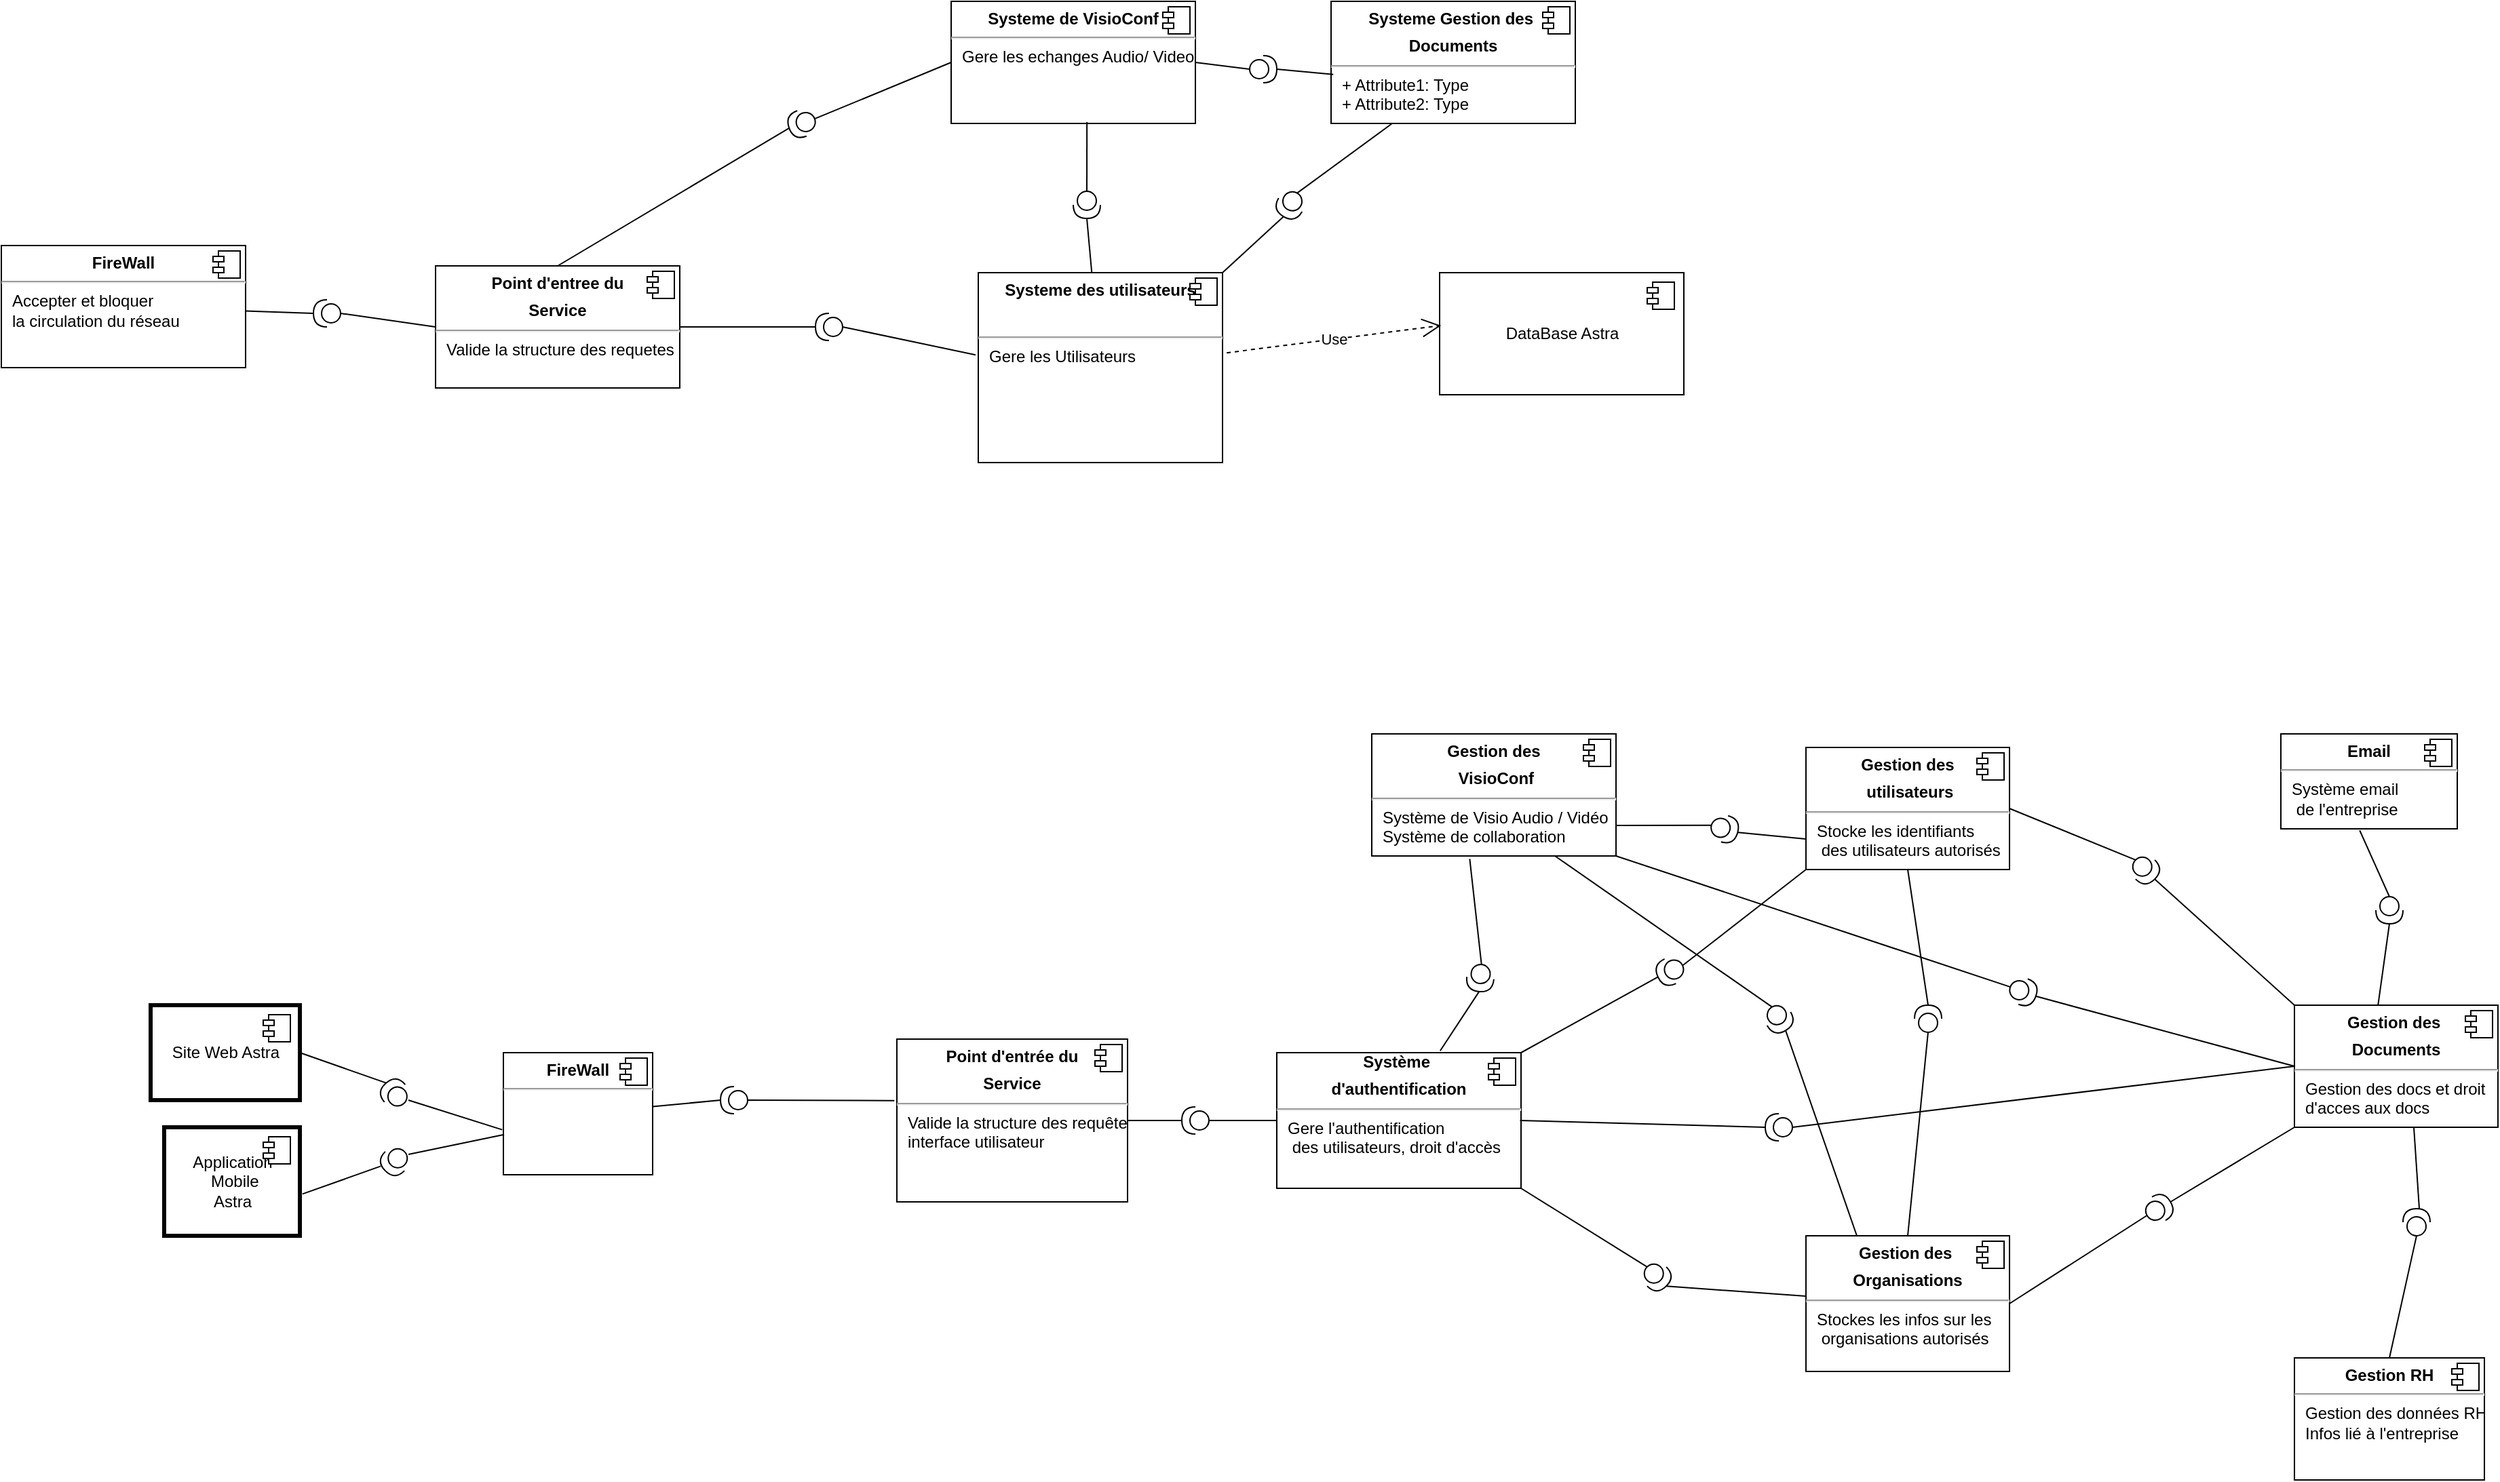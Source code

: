 <mxfile version="14.2.9" type="github" pages="3">
  <diagram id="t8K_BKBWhnZSyjOZ11cl" name="Archi_GlobalAstra">
    <mxGraphModel dx="3134" dy="2952" grid="1" gridSize="10" guides="1" tooltips="1" connect="1" arrows="1" fold="1" page="1" pageScale="1" pageWidth="1654" pageHeight="2336" math="0" shadow="0">
      <root>
        <mxCell id="0" />
        <mxCell id="1" parent="0" />
        <mxCell id="uNmWDIXOQhBQJinFRoVR-4" value="&lt;p style=&quot;margin: 0px ; margin-top: 6px ; text-align: center&quot;&gt;&lt;b&gt;Gestion des&lt;/b&gt;&lt;/p&gt;&lt;p style=&quot;margin: 0px ; margin-top: 6px ; text-align: center&quot;&gt;&lt;b&gt;&amp;nbsp;utilisateurs&lt;/b&gt;&lt;/p&gt;&lt;hr&gt;&lt;p style=&quot;margin: 0px ; margin-left: 8px&quot;&gt;Stocke les identifiants&lt;/p&gt;&lt;p style=&quot;margin: 0px ; margin-left: 8px&quot;&gt;&amp;nbsp;des utilisateurs autorisés&lt;br&gt;&lt;br&gt;&lt;/p&gt;" style="align=left;overflow=fill;html=1;dropTarget=0;" vertex="1" parent="1">
          <mxGeometry x="950" y="30" width="150" height="90" as="geometry" />
        </mxCell>
        <mxCell id="uNmWDIXOQhBQJinFRoVR-5" value="" style="shape=component;jettyWidth=8;jettyHeight=4;" vertex="1" parent="uNmWDIXOQhBQJinFRoVR-4">
          <mxGeometry x="1" width="20" height="20" relative="1" as="geometry">
            <mxPoint x="-24" y="4" as="offset" />
          </mxGeometry>
        </mxCell>
        <mxCell id="uNmWDIXOQhBQJinFRoVR-44" value="&lt;p style=&quot;margin: 0px ; margin-top: 6px ; text-align: center&quot;&gt;&lt;b&gt;Gestion des&lt;/b&gt;&lt;/p&gt;&lt;p style=&quot;margin: 0px ; margin-top: 6px ; text-align: center&quot;&gt;&lt;b&gt;&amp;nbsp;VisioConf&lt;/b&gt;&lt;/p&gt;&lt;hr&gt;&lt;p style=&quot;margin: 0px ; margin-left: 8px&quot;&gt;Système de Visio Audio / Vidéo&lt;/p&gt;&lt;p style=&quot;margin: 0px ; margin-left: 8px&quot;&gt;Système de collaboration&lt;/p&gt;&lt;p style=&quot;margin: 0px ; margin-left: 8px&quot;&gt;&lt;br&gt;&lt;/p&gt;" style="align=left;overflow=fill;html=1;dropTarget=0;" vertex="1" parent="1">
          <mxGeometry x="630" y="20" width="180" height="90" as="geometry" />
        </mxCell>
        <mxCell id="uNmWDIXOQhBQJinFRoVR-45" value="" style="shape=component;jettyWidth=8;jettyHeight=4;" vertex="1" parent="uNmWDIXOQhBQJinFRoVR-44">
          <mxGeometry x="1" width="20" height="20" relative="1" as="geometry">
            <mxPoint x="-24" y="4" as="offset" />
          </mxGeometry>
        </mxCell>
        <mxCell id="jVSZVKWOK95pv_yEcDNA-1" value="&lt;p style=&quot;margin: 0px ; margin-top: 6px ; text-align: center&quot;&gt;&lt;b&gt;FireWall&lt;/b&gt;&lt;/p&gt;&lt;hr&gt;&lt;p style=&quot;margin: 0px ; margin-left: 8px&quot;&gt;&lt;br&gt;&lt;br&gt;&lt;/p&gt;" style="align=left;overflow=fill;html=1;dropTarget=0;" vertex="1" parent="1">
          <mxGeometry x="-10" y="255" width="110" height="90" as="geometry" />
        </mxCell>
        <mxCell id="jVSZVKWOK95pv_yEcDNA-2" value="" style="shape=component;jettyWidth=8;jettyHeight=4;" vertex="1" parent="jVSZVKWOK95pv_yEcDNA-1">
          <mxGeometry x="1" width="20" height="20" relative="1" as="geometry">
            <mxPoint x="-24" y="4" as="offset" />
          </mxGeometry>
        </mxCell>
        <mxCell id="jVSZVKWOK95pv_yEcDNA-3" value="&lt;p style=&quot;margin: 0px ; margin-top: 6px ; text-align: center&quot;&gt;&lt;b&gt;Point d&#39;entrée&amp;nbsp;du&lt;/b&gt;&lt;/p&gt;&lt;p style=&quot;margin: 0px ; margin-top: 6px ; text-align: center&quot;&gt;&lt;b&gt;Service&lt;/b&gt;&lt;/p&gt;&lt;hr&gt;&lt;p style=&quot;margin: 0px ; margin-left: 8px&quot;&gt;Valide la structure des requêtes&lt;/p&gt;&lt;p style=&quot;margin: 0px ; margin-left: 8px&quot;&gt;interface utilisateur&lt;br&gt;&lt;br&gt;&lt;/p&gt;" style="align=left;overflow=fill;html=1;dropTarget=0;" vertex="1" parent="1">
          <mxGeometry x="280" y="245" width="170" height="120" as="geometry" />
        </mxCell>
        <mxCell id="jVSZVKWOK95pv_yEcDNA-4" value="" style="shape=component;jettyWidth=8;jettyHeight=4;" vertex="1" parent="jVSZVKWOK95pv_yEcDNA-3">
          <mxGeometry x="1" width="20" height="20" relative="1" as="geometry">
            <mxPoint x="-24" y="4" as="offset" />
          </mxGeometry>
        </mxCell>
        <mxCell id="jVSZVKWOK95pv_yEcDNA-5" value="" style="shape=providedRequiredInterface;html=1;verticalLabelPosition=bottom;rotation=-180;" vertex="1" parent="1">
          <mxGeometry x="150" y="280" width="20" height="20" as="geometry" />
        </mxCell>
        <mxCell id="jVSZVKWOK95pv_yEcDNA-6" value="" style="endArrow=none;html=1;entryX=1;entryY=0.5;entryDx=0;entryDy=0;entryPerimeter=0;" edge="1" parent="1" source="jVSZVKWOK95pv_yEcDNA-1" target="jVSZVKWOK95pv_yEcDNA-5">
          <mxGeometry width="50" height="50" relative="1" as="geometry">
            <mxPoint x="100" y="290" as="sourcePoint" />
            <mxPoint x="90" y="190" as="targetPoint" />
          </mxGeometry>
        </mxCell>
        <mxCell id="jVSZVKWOK95pv_yEcDNA-7" value="" style="endArrow=none;html=1;exitX=-0.011;exitY=0.378;exitDx=0;exitDy=0;exitPerimeter=0;entryX=0;entryY=0.5;entryDx=0;entryDy=0;entryPerimeter=0;" edge="1" parent="1" source="jVSZVKWOK95pv_yEcDNA-3" target="jVSZVKWOK95pv_yEcDNA-5">
          <mxGeometry width="50" height="50" relative="1" as="geometry">
            <mxPoint x="320" y="270" as="sourcePoint" />
            <mxPoint x="180" y="294" as="targetPoint" />
          </mxGeometry>
        </mxCell>
        <mxCell id="jVSZVKWOK95pv_yEcDNA-8" value="&lt;p style=&quot;margin: 0px ; margin-top: 6px ; text-align: center&quot;&gt;&lt;b&gt;Gestion des&amp;nbsp;&lt;/b&gt;&lt;/p&gt;&lt;p style=&quot;margin: 0px ; margin-top: 6px ; text-align: center&quot;&gt;&lt;b&gt;Organisations&lt;/b&gt;&lt;/p&gt;&lt;hr&gt;&lt;p style=&quot;margin: 0px ; margin-left: 8px&quot;&gt;Stockes les infos sur les&lt;/p&gt;&lt;p style=&quot;margin: 0px ; margin-left: 8px&quot;&gt;&amp;nbsp;organisations autorisés&lt;/p&gt;&lt;p style=&quot;margin: 0px ; margin-left: 8px&quot;&gt;&lt;br&gt;&lt;br&gt;&lt;/p&gt;" style="align=left;overflow=fill;html=1;dropTarget=0;" vertex="1" parent="1">
          <mxGeometry x="950" y="390" width="150" height="100" as="geometry" />
        </mxCell>
        <mxCell id="jVSZVKWOK95pv_yEcDNA-9" value="" style="shape=component;jettyWidth=8;jettyHeight=4;" vertex="1" parent="jVSZVKWOK95pv_yEcDNA-8">
          <mxGeometry x="1" width="20" height="20" relative="1" as="geometry">
            <mxPoint x="-24" y="4" as="offset" />
          </mxGeometry>
        </mxCell>
        <mxCell id="jVSZVKWOK95pv_yEcDNA-10" value="&lt;p style=&quot;margin: 0px ; margin-top: 6px ; text-align: center&quot;&gt;&lt;b&gt;Gestion des&amp;nbsp;&lt;/b&gt;&lt;/p&gt;&lt;p style=&quot;margin: 0px ; margin-top: 6px ; text-align: center&quot;&gt;&lt;b&gt;Documents&lt;/b&gt;&lt;/p&gt;&lt;hr&gt;&lt;p style=&quot;margin: 0px ; margin-left: 8px&quot;&gt;Gestion des docs et droit&amp;nbsp;&lt;/p&gt;&lt;p style=&quot;margin: 0px ; margin-left: 8px&quot;&gt;d&#39;acces aux docs&lt;br&gt;&lt;br&gt;&lt;/p&gt;" style="align=left;overflow=fill;html=1;dropTarget=0;" vertex="1" parent="1">
          <mxGeometry x="1310" y="220" width="150" height="90" as="geometry" />
        </mxCell>
        <mxCell id="jVSZVKWOK95pv_yEcDNA-11" value="" style="shape=component;jettyWidth=8;jettyHeight=4;" vertex="1" parent="jVSZVKWOK95pv_yEcDNA-10">
          <mxGeometry x="1" width="20" height="20" relative="1" as="geometry">
            <mxPoint x="-24" y="4" as="offset" />
          </mxGeometry>
        </mxCell>
        <mxCell id="jVSZVKWOK95pv_yEcDNA-12" value="&lt;p style=&quot;margin: 0px ; margin-top: 6px ; text-align: center&quot;&gt;&lt;b&gt;Point d&#39;entree du&lt;/b&gt;&lt;/p&gt;&lt;p style=&quot;margin: 0px ; margin-top: 6px ; text-align: center&quot;&gt;&lt;b&gt;Service&lt;/b&gt;&lt;/p&gt;&lt;hr&gt;&lt;p style=&quot;margin: 0px ; margin-left: 8px&quot;&gt;Valide la structure des requetes&lt;br&gt;&lt;br&gt;&lt;/p&gt;" style="align=left;overflow=fill;html=1;dropTarget=0;" vertex="1" parent="1">
          <mxGeometry x="-60" y="-325" width="180" height="90" as="geometry" />
        </mxCell>
        <mxCell id="jVSZVKWOK95pv_yEcDNA-13" value="" style="shape=component;jettyWidth=8;jettyHeight=4;" vertex="1" parent="jVSZVKWOK95pv_yEcDNA-12">
          <mxGeometry x="1" width="20" height="20" relative="1" as="geometry">
            <mxPoint x="-24" y="4" as="offset" />
          </mxGeometry>
        </mxCell>
        <mxCell id="jVSZVKWOK95pv_yEcDNA-14" value="&lt;p style=&quot;margin: 0px ; margin-top: 6px ; text-align: center&quot;&gt;&lt;b&gt;Systeme des utilisateurs&lt;/b&gt;&lt;/p&gt;&lt;p style=&quot;margin: 0px ; margin-top: 6px ; text-align: center&quot;&gt;&lt;br&gt;&lt;/p&gt;&lt;hr&gt;&lt;p style=&quot;margin: 0px ; margin-left: 8px&quot;&gt;Gere les Utilisateurs&amp;nbsp;&lt;br&gt;&lt;br&gt;&lt;/p&gt;" style="align=left;overflow=fill;html=1;dropTarget=0;" vertex="1" parent="1">
          <mxGeometry x="340" y="-320" width="180" height="140" as="geometry" />
        </mxCell>
        <mxCell id="jVSZVKWOK95pv_yEcDNA-15" value="" style="shape=component;jettyWidth=8;jettyHeight=4;" vertex="1" parent="jVSZVKWOK95pv_yEcDNA-14">
          <mxGeometry x="1" width="20" height="20" relative="1" as="geometry">
            <mxPoint x="-24" y="4" as="offset" />
          </mxGeometry>
        </mxCell>
        <mxCell id="jVSZVKWOK95pv_yEcDNA-16" value="DataBase Astra" style="html=1;dropTarget=0;" vertex="1" parent="1">
          <mxGeometry x="680" y="-320" width="180" height="90" as="geometry" />
        </mxCell>
        <mxCell id="jVSZVKWOK95pv_yEcDNA-17" value="" style="shape=module;jettyWidth=8;jettyHeight=4;" vertex="1" parent="jVSZVKWOK95pv_yEcDNA-16">
          <mxGeometry x="1" width="20" height="20" relative="1" as="geometry">
            <mxPoint x="-27" y="7" as="offset" />
          </mxGeometry>
        </mxCell>
        <mxCell id="jVSZVKWOK95pv_yEcDNA-18" value="Use" style="endArrow=open;endSize=12;dashed=1;html=1;entryX=0.006;entryY=0.433;entryDx=0;entryDy=0;entryPerimeter=0;exitX=1.017;exitY=0.422;exitDx=0;exitDy=0;exitPerimeter=0;" edge="1" parent="1" source="jVSZVKWOK95pv_yEcDNA-14" target="jVSZVKWOK95pv_yEcDNA-16">
          <mxGeometry width="160" relative="1" as="geometry">
            <mxPoint x="280" y="-340" as="sourcePoint" />
            <mxPoint x="440" y="-340" as="targetPoint" />
          </mxGeometry>
        </mxCell>
        <mxCell id="jVSZVKWOK95pv_yEcDNA-19" value="" style="shape=providedRequiredInterface;html=1;verticalLabelPosition=bottom;rotation=-180;" vertex="1" parent="1">
          <mxGeometry x="220" y="-290" width="20" height="20" as="geometry" />
        </mxCell>
        <mxCell id="jVSZVKWOK95pv_yEcDNA-20" value="" style="endArrow=none;html=1;entryX=1;entryY=0.5;entryDx=0;entryDy=0;entryPerimeter=0;" edge="1" parent="1" source="jVSZVKWOK95pv_yEcDNA-12" target="jVSZVKWOK95pv_yEcDNA-19">
          <mxGeometry width="50" height="50" relative="1" as="geometry">
            <mxPoint x="330" y="-260" as="sourcePoint" />
            <mxPoint x="380" y="-310" as="targetPoint" />
          </mxGeometry>
        </mxCell>
        <mxCell id="jVSZVKWOK95pv_yEcDNA-21" value="" style="endArrow=none;html=1;exitX=0;exitY=0.5;exitDx=0;exitDy=0;exitPerimeter=0;entryX=-0.011;entryY=0.433;entryDx=0;entryDy=0;entryPerimeter=0;" edge="1" parent="1" source="jVSZVKWOK95pv_yEcDNA-19" target="jVSZVKWOK95pv_yEcDNA-14">
          <mxGeometry width="50" height="50" relative="1" as="geometry">
            <mxPoint x="330" y="-260" as="sourcePoint" />
            <mxPoint x="380" y="-310" as="targetPoint" />
          </mxGeometry>
        </mxCell>
        <mxCell id="jVSZVKWOK95pv_yEcDNA-22" value="&lt;p style=&quot;margin: 0px ; margin-top: 6px ; text-align: center&quot;&gt;&lt;b&gt;Systeme de VisioConf&lt;/b&gt;&lt;/p&gt;&lt;hr&gt;&lt;p style=&quot;margin: 0px ; margin-left: 8px&quot;&gt;Gere les echanges Audio/ Video&lt;br&gt;&lt;br&gt;&lt;/p&gt;" style="align=left;overflow=fill;html=1;dropTarget=0;" vertex="1" parent="1">
          <mxGeometry x="320" y="-520" width="180" height="90" as="geometry" />
        </mxCell>
        <mxCell id="jVSZVKWOK95pv_yEcDNA-23" value="" style="shape=component;jettyWidth=8;jettyHeight=4;" vertex="1" parent="jVSZVKWOK95pv_yEcDNA-22">
          <mxGeometry x="1" width="20" height="20" relative="1" as="geometry">
            <mxPoint x="-24" y="4" as="offset" />
          </mxGeometry>
        </mxCell>
        <mxCell id="jVSZVKWOK95pv_yEcDNA-24" value="" style="shape=providedRequiredInterface;html=1;verticalLabelPosition=bottom;rotation=-200;" vertex="1" parent="1">
          <mxGeometry x="200" y="-440" width="20" height="20" as="geometry" />
        </mxCell>
        <mxCell id="jVSZVKWOK95pv_yEcDNA-25" value="" style="endArrow=none;html=1;entryX=1;entryY=0.5;entryDx=0;entryDy=0;entryPerimeter=0;exitX=0.5;exitY=0;exitDx=0;exitDy=0;" edge="1" parent="1" source="jVSZVKWOK95pv_yEcDNA-12" target="jVSZVKWOK95pv_yEcDNA-24">
          <mxGeometry width="50" height="50" relative="1" as="geometry">
            <mxPoint x="130" y="-370" as="sourcePoint" />
            <mxPoint x="180" y="-420" as="targetPoint" />
          </mxGeometry>
        </mxCell>
        <mxCell id="jVSZVKWOK95pv_yEcDNA-26" value="" style="endArrow=none;html=1;exitX=0;exitY=0.5;exitDx=0;exitDy=0;exitPerimeter=0;entryX=0;entryY=0.5;entryDx=0;entryDy=0;" edge="1" parent="1" source="jVSZVKWOK95pv_yEcDNA-24" target="jVSZVKWOK95pv_yEcDNA-22">
          <mxGeometry width="50" height="50" relative="1" as="geometry">
            <mxPoint x="270" y="-430" as="sourcePoint" />
            <mxPoint x="320" y="-480" as="targetPoint" />
          </mxGeometry>
        </mxCell>
        <mxCell id="jVSZVKWOK95pv_yEcDNA-27" value="" style="shape=providedRequiredInterface;html=1;verticalLabelPosition=bottom;rotation=90;" vertex="1" parent="1">
          <mxGeometry x="410" y="-380" width="20" height="20" as="geometry" />
        </mxCell>
        <mxCell id="jVSZVKWOK95pv_yEcDNA-28" value="" style="endArrow=none;html=1;entryX=0;entryY=0.5;entryDx=0;entryDy=0;entryPerimeter=0;exitX=0.556;exitY=0.989;exitDx=0;exitDy=0;exitPerimeter=0;" edge="1" parent="1" source="jVSZVKWOK95pv_yEcDNA-22" target="jVSZVKWOK95pv_yEcDNA-27">
          <mxGeometry width="50" height="50" relative="1" as="geometry">
            <mxPoint x="350" y="-350" as="sourcePoint" />
            <mxPoint x="400" y="-400" as="targetPoint" />
          </mxGeometry>
        </mxCell>
        <mxCell id="jVSZVKWOK95pv_yEcDNA-29" value="" style="endArrow=none;html=1;exitX=1;exitY=0.5;exitDx=0;exitDy=0;exitPerimeter=0;" edge="1" parent="1" source="jVSZVKWOK95pv_yEcDNA-27" target="jVSZVKWOK95pv_yEcDNA-14">
          <mxGeometry width="50" height="50" relative="1" as="geometry">
            <mxPoint x="430.08" y="-420.99" as="sourcePoint" />
            <mxPoint x="430" y="-370" as="targetPoint" />
          </mxGeometry>
        </mxCell>
        <mxCell id="jVSZVKWOK95pv_yEcDNA-30" value="&lt;p style=&quot;margin: 0px ; margin-top: 6px ; text-align: center&quot;&gt;&lt;b&gt;Systeme Gestion des&amp;nbsp;&lt;/b&gt;&lt;/p&gt;&lt;p style=&quot;margin: 0px ; margin-top: 6px ; text-align: center&quot;&gt;&lt;b&gt;Documents&lt;/b&gt;&lt;/p&gt;&lt;hr&gt;&lt;p style=&quot;margin: 0px ; margin-left: 8px&quot;&gt;+ Attribute1: Type&lt;br&gt;+ Attribute2: Type&lt;/p&gt;" style="align=left;overflow=fill;html=1;dropTarget=0;" vertex="1" parent="1">
          <mxGeometry x="600" y="-520" width="180" height="90" as="geometry" />
        </mxCell>
        <mxCell id="jVSZVKWOK95pv_yEcDNA-31" value="" style="shape=component;jettyWidth=8;jettyHeight=4;" vertex="1" parent="jVSZVKWOK95pv_yEcDNA-30">
          <mxGeometry x="1" width="20" height="20" relative="1" as="geometry">
            <mxPoint x="-24" y="4" as="offset" />
          </mxGeometry>
        </mxCell>
        <mxCell id="7bbr42gPfp5zcfNRt4k6-1" value="" style="shape=providedRequiredInterface;html=1;verticalLabelPosition=bottom;rotation=120;" vertex="1" parent="1">
          <mxGeometry x="560" y="-380" width="20" height="20" as="geometry" />
        </mxCell>
        <mxCell id="7bbr42gPfp5zcfNRt4k6-3" value="" style="endArrow=none;html=1;exitX=1;exitY=0;exitDx=0;exitDy=0;entryX=1;entryY=0.5;entryDx=0;entryDy=0;entryPerimeter=0;" edge="1" parent="1" source="jVSZVKWOK95pv_yEcDNA-14" target="7bbr42gPfp5zcfNRt4k6-1">
          <mxGeometry width="50" height="50" relative="1" as="geometry">
            <mxPoint x="520" y="-310" as="sourcePoint" />
            <mxPoint x="560" y="-360" as="targetPoint" />
          </mxGeometry>
        </mxCell>
        <mxCell id="7bbr42gPfp5zcfNRt4k6-4" value="" style="endArrow=none;html=1;exitX=0.25;exitY=1;exitDx=0;exitDy=0;entryX=0;entryY=0.5;entryDx=0;entryDy=0;entryPerimeter=0;" edge="1" parent="1" source="jVSZVKWOK95pv_yEcDNA-30" target="7bbr42gPfp5zcfNRt4k6-1">
          <mxGeometry width="50" height="50" relative="1" as="geometry">
            <mxPoint x="530" y="-310" as="sourcePoint" />
            <mxPoint x="575" y="-351.34" as="targetPoint" />
          </mxGeometry>
        </mxCell>
        <mxCell id="7bbr42gPfp5zcfNRt4k6-5" value="" style="shape=providedRequiredInterface;html=1;verticalLabelPosition=bottom;" vertex="1" parent="1">
          <mxGeometry x="540" y="-480" width="20" height="20" as="geometry" />
        </mxCell>
        <mxCell id="7bbr42gPfp5zcfNRt4k6-6" value="" style="endArrow=none;html=1;exitX=1;exitY=0.5;exitDx=0;exitDy=0;entryX=0;entryY=0.5;entryDx=0;entryDy=0;entryPerimeter=0;" edge="1" parent="1" source="jVSZVKWOK95pv_yEcDNA-22" target="7bbr42gPfp5zcfNRt4k6-5">
          <mxGeometry width="50" height="50" relative="1" as="geometry">
            <mxPoint x="480" y="-380" as="sourcePoint" />
            <mxPoint x="530" y="-430" as="targetPoint" />
          </mxGeometry>
        </mxCell>
        <mxCell id="7bbr42gPfp5zcfNRt4k6-7" value="" style="endArrow=none;html=1;exitX=1;exitY=0.5;exitDx=0;exitDy=0;entryX=0.009;entryY=0.599;entryDx=0;entryDy=0;entryPerimeter=0;exitPerimeter=0;" edge="1" parent="1" source="7bbr42gPfp5zcfNRt4k6-5" target="jVSZVKWOK95pv_yEcDNA-30">
          <mxGeometry width="50" height="50" relative="1" as="geometry">
            <mxPoint x="510" y="-465" as="sourcePoint" />
            <mxPoint x="550" y="-460" as="targetPoint" />
          </mxGeometry>
        </mxCell>
        <mxCell id="7bbr42gPfp5zcfNRt4k6-9" value="" style="shape=providedRequiredInterface;html=1;verticalLabelPosition=bottom;rotation=-180;" vertex="1" parent="1">
          <mxGeometry x="-150" y="-300" width="20" height="20" as="geometry" />
        </mxCell>
        <mxCell id="7bbr42gPfp5zcfNRt4k6-10" value="" style="endArrow=none;html=1;entryX=0;entryY=0.5;entryDx=0;entryDy=0;exitX=0;exitY=0.5;exitDx=0;exitDy=0;exitPerimeter=0;" edge="1" parent="1" source="7bbr42gPfp5zcfNRt4k6-9" target="jVSZVKWOK95pv_yEcDNA-12">
          <mxGeometry width="50" height="50" relative="1" as="geometry">
            <mxPoint x="-240" y="-320" as="sourcePoint" />
            <mxPoint x="-190" y="-370" as="targetPoint" />
          </mxGeometry>
        </mxCell>
        <mxCell id="7bbr42gPfp5zcfNRt4k6-11" value="" style="endArrow=none;html=1;exitX=1;exitY=0.5;exitDx=0;exitDy=0;exitPerimeter=0;" edge="1" parent="1" source="7bbr42gPfp5zcfNRt4k6-9" target="7bbr42gPfp5zcfNRt4k6-12">
          <mxGeometry width="50" height="50" relative="1" as="geometry">
            <mxPoint x="-120" y="-280" as="sourcePoint" />
            <mxPoint x="-200" y="-290" as="targetPoint" />
          </mxGeometry>
        </mxCell>
        <mxCell id="7bbr42gPfp5zcfNRt4k6-12" value="&lt;p style=&quot;margin: 0px ; margin-top: 6px ; text-align: center&quot;&gt;&lt;b&gt;FireWall&lt;/b&gt;&lt;/p&gt;&lt;hr&gt;&lt;p style=&quot;margin: 0px ; margin-left: 8px&quot;&gt;Accepter et bloquer&amp;nbsp;&lt;/p&gt;&lt;p style=&quot;margin: 0px ; margin-left: 8px&quot;&gt;la circulation du réseau&lt;br&gt;&lt;br&gt;&lt;/p&gt;" style="align=left;overflow=fill;html=1;dropTarget=0;" vertex="1" parent="1">
          <mxGeometry x="-380" y="-340" width="180" height="90" as="geometry" />
        </mxCell>
        <mxCell id="7bbr42gPfp5zcfNRt4k6-13" value="" style="shape=component;jettyWidth=8;jettyHeight=4;" vertex="1" parent="7bbr42gPfp5zcfNRt4k6-12">
          <mxGeometry x="1" width="20" height="20" relative="1" as="geometry">
            <mxPoint x="-24" y="4" as="offset" />
          </mxGeometry>
        </mxCell>
        <mxCell id="TABUdnuH4LM6GMjATklA-2" value="&lt;div style=&quot;text-align: center&quot;&gt;&lt;span&gt;&lt;b&gt;Système&lt;/b&gt;&lt;/span&gt;&lt;b&gt;&amp;nbsp;&lt;/b&gt;&lt;/div&gt;&lt;p style=&quot;margin: 0px ; margin-top: 6px ; text-align: center&quot;&gt;&lt;b&gt;d&#39;authentification&lt;/b&gt;&lt;/p&gt;&lt;hr&gt;&lt;p style=&quot;margin: 0px ; margin-left: 8px&quot;&gt;Gere l&#39;authentification&lt;/p&gt;&lt;p style=&quot;margin: 0px ; margin-left: 8px&quot;&gt;&amp;nbsp;des utilisateurs, droit d&#39;accès&lt;br&gt;&lt;br&gt;&lt;/p&gt;" style="align=left;overflow=fill;html=1;dropTarget=0;" vertex="1" parent="1">
          <mxGeometry x="560" y="255" width="180" height="100" as="geometry" />
        </mxCell>
        <mxCell id="TABUdnuH4LM6GMjATklA-3" value="" style="shape=component;jettyWidth=8;jettyHeight=4;" vertex="1" parent="TABUdnuH4LM6GMjATklA-2">
          <mxGeometry x="1" width="20" height="20" relative="1" as="geometry">
            <mxPoint x="-24" y="4" as="offset" />
          </mxGeometry>
        </mxCell>
        <mxCell id="TABUdnuH4LM6GMjATklA-5" value="&lt;p style=&quot;margin: 0px ; margin-top: 6px ; text-align: center&quot;&gt;&lt;b&gt;Gestion RH&lt;/b&gt;&lt;/p&gt;&lt;hr&gt;&lt;p style=&quot;margin: 0px ; margin-left: 8px&quot;&gt;Gestion des données RH Astra&lt;br&gt;Infos lié à l&#39;entreprise&lt;/p&gt;" style="align=left;overflow=fill;html=1;dropTarget=0;" vertex="1" parent="1">
          <mxGeometry x="1310" y="480" width="140" height="90" as="geometry" />
        </mxCell>
        <mxCell id="TABUdnuH4LM6GMjATklA-6" value="" style="shape=component;jettyWidth=8;jettyHeight=4;" vertex="1" parent="TABUdnuH4LM6GMjATklA-5">
          <mxGeometry x="1" width="20" height="20" relative="1" as="geometry">
            <mxPoint x="-24" y="4" as="offset" />
          </mxGeometry>
        </mxCell>
        <mxCell id="TABUdnuH4LM6GMjATklA-7" value="&lt;p style=&quot;margin: 0px ; margin-top: 6px ; text-align: center&quot;&gt;&lt;b&gt;Email&lt;/b&gt;&lt;/p&gt;&lt;hr&gt;&lt;p style=&quot;margin: 0px ; margin-left: 8px&quot;&gt;Système email&lt;/p&gt;&lt;p style=&quot;margin: 0px ; margin-left: 8px&quot;&gt;&amp;nbsp;de l&#39;entreprise&lt;br&gt;&lt;br&gt;&lt;/p&gt;" style="align=left;overflow=fill;html=1;dropTarget=0;" vertex="1" parent="1">
          <mxGeometry x="1300" y="20" width="130" height="70" as="geometry" />
        </mxCell>
        <mxCell id="TABUdnuH4LM6GMjATklA-8" value="" style="shape=component;jettyWidth=8;jettyHeight=4;" vertex="1" parent="TABUdnuH4LM6GMjATklA-7">
          <mxGeometry x="1" width="20" height="20" relative="1" as="geometry">
            <mxPoint x="-24" y="4" as="offset" />
          </mxGeometry>
        </mxCell>
        <mxCell id="TABUdnuH4LM6GMjATklA-9" value="" style="shape=providedRequiredInterface;html=1;verticalLabelPosition=bottom;rotation=-180;" vertex="1" parent="1">
          <mxGeometry x="490" y="295" width="20" height="20" as="geometry" />
        </mxCell>
        <mxCell id="TABUdnuH4LM6GMjATklA-10" value="" style="endArrow=none;html=1;exitX=1;exitY=0.5;exitDx=0;exitDy=0;entryX=1;entryY=0.5;entryDx=0;entryDy=0;entryPerimeter=0;" edge="1" parent="1" source="jVSZVKWOK95pv_yEcDNA-3" target="TABUdnuH4LM6GMjATklA-9">
          <mxGeometry width="50" height="50" relative="1" as="geometry">
            <mxPoint x="470" y="200" as="sourcePoint" />
            <mxPoint x="520" y="150" as="targetPoint" />
          </mxGeometry>
        </mxCell>
        <mxCell id="TABUdnuH4LM6GMjATklA-11" value="" style="endArrow=none;html=1;exitX=0;exitY=0.5;exitDx=0;exitDy=0;entryX=0;entryY=0.5;entryDx=0;entryDy=0;exitPerimeter=0;" edge="1" parent="1" source="TABUdnuH4LM6GMjATklA-9" target="TABUdnuH4LM6GMjATklA-2">
          <mxGeometry width="50" height="50" relative="1" as="geometry">
            <mxPoint x="420" y="315" as="sourcePoint" />
            <mxPoint x="500" y="315" as="targetPoint" />
          </mxGeometry>
        </mxCell>
        <mxCell id="TABUdnuH4LM6GMjATklA-13" value="" style="shape=providedRequiredInterface;html=1;verticalLabelPosition=bottom;rotation=-205;" vertex="1" parent="1">
          <mxGeometry x="840" y="185" width="20" height="20" as="geometry" />
        </mxCell>
        <mxCell id="TABUdnuH4LM6GMjATklA-14" value="" style="shape=providedRequiredInterface;html=1;verticalLabelPosition=bottom;rotation=-180;" vertex="1" parent="1">
          <mxGeometry x="920" y="300" width="20" height="20" as="geometry" />
        </mxCell>
        <mxCell id="TABUdnuH4LM6GMjATklA-15" value="" style="endArrow=none;html=1;exitX=1;exitY=0;exitDx=0;exitDy=0;entryX=1;entryY=0.5;entryDx=0;entryDy=0;entryPerimeter=0;" edge="1" parent="1" source="TABUdnuH4LM6GMjATklA-2" target="TABUdnuH4LM6GMjATklA-13">
          <mxGeometry width="50" height="50" relative="1" as="geometry">
            <mxPoint x="777" y="255" as="sourcePoint" />
            <mxPoint x="827" y="205" as="targetPoint" />
          </mxGeometry>
        </mxCell>
        <mxCell id="TABUdnuH4LM6GMjATklA-16" value="" style="endArrow=none;html=1;exitX=0;exitY=0.5;exitDx=0;exitDy=0;entryX=0;entryY=1;entryDx=0;entryDy=0;exitPerimeter=0;" edge="1" parent="1" source="TABUdnuH4LM6GMjATklA-13" target="uNmWDIXOQhBQJinFRoVR-4">
          <mxGeometry width="50" height="50" relative="1" as="geometry">
            <mxPoint x="860" y="185" as="sourcePoint" />
            <mxPoint x="940.937" y="124.226" as="targetPoint" />
          </mxGeometry>
        </mxCell>
        <mxCell id="TABUdnuH4LM6GMjATklA-17" value="" style="endArrow=none;html=1;exitX=0.996;exitY=0.5;exitDx=0;exitDy=0;exitPerimeter=0;entryX=1;entryY=0.5;entryDx=0;entryDy=0;entryPerimeter=0;" edge="1" parent="1" source="TABUdnuH4LM6GMjATklA-2" target="TABUdnuH4LM6GMjATklA-14">
          <mxGeometry width="50" height="50" relative="1" as="geometry">
            <mxPoint x="820" y="315" as="sourcePoint" />
            <mxPoint x="870" y="265" as="targetPoint" />
          </mxGeometry>
        </mxCell>
        <mxCell id="TABUdnuH4LM6GMjATklA-18" value="" style="endArrow=none;html=1;exitX=0;exitY=0.5;exitDx=0;exitDy=0;exitPerimeter=0;entryX=0;entryY=0.5;entryDx=0;entryDy=0;" edge="1" parent="1" source="TABUdnuH4LM6GMjATklA-14" target="jVSZVKWOK95pv_yEcDNA-10">
          <mxGeometry width="50" height="50" relative="1" as="geometry">
            <mxPoint x="950.0" y="230" as="sourcePoint" />
            <mxPoint x="1110.72" y="230" as="targetPoint" />
          </mxGeometry>
        </mxCell>
        <mxCell id="TABUdnuH4LM6GMjATklA-19" value="" style="shape=providedRequiredInterface;html=1;verticalLabelPosition=bottom;rotation=-90;" vertex="1" parent="1">
          <mxGeometry x="1030" y="220" width="20" height="20" as="geometry" />
        </mxCell>
        <mxCell id="TABUdnuH4LM6GMjATklA-20" value="" style="endArrow=none;html=1;exitX=1;exitY=0.5;exitDx=0;exitDy=0;exitPerimeter=0;entryX=0.5;entryY=1;entryDx=0;entryDy=0;" edge="1" parent="1" source="TABUdnuH4LM6GMjATklA-19" target="uNmWDIXOQhBQJinFRoVR-4">
          <mxGeometry width="50" height="50" relative="1" as="geometry">
            <mxPoint x="1070" y="210" as="sourcePoint" />
            <mxPoint x="1120" y="160" as="targetPoint" />
          </mxGeometry>
        </mxCell>
        <mxCell id="TABUdnuH4LM6GMjATklA-21" value="" style="endArrow=none;html=1;entryX=0;entryY=0.5;entryDx=0;entryDy=0;entryPerimeter=0;exitX=0.5;exitY=0;exitDx=0;exitDy=0;" edge="1" parent="1" source="jVSZVKWOK95pv_yEcDNA-8" target="TABUdnuH4LM6GMjATklA-19">
          <mxGeometry width="50" height="50" relative="1" as="geometry">
            <mxPoint x="1010" y="360" as="sourcePoint" />
            <mxPoint x="1060" y="310" as="targetPoint" />
          </mxGeometry>
        </mxCell>
        <mxCell id="TABUdnuH4LM6GMjATklA-22" value="" style="shape=providedRequiredInterface;html=1;verticalLabelPosition=bottom;rotation=45;" vertex="1" parent="1">
          <mxGeometry x="1190" y="110" width="20" height="20" as="geometry" />
        </mxCell>
        <mxCell id="TABUdnuH4LM6GMjATklA-23" value="" style="shape=providedRequiredInterface;html=1;verticalLabelPosition=bottom;rotation=-30;" vertex="1" parent="1">
          <mxGeometry x="1200" y="360" width="20" height="20" as="geometry" />
        </mxCell>
        <mxCell id="TABUdnuH4LM6GMjATklA-24" value="" style="endArrow=none;html=1;entryX=0;entryY=1;entryDx=0;entryDy=0;exitX=1;exitY=0.5;exitDx=0;exitDy=0;exitPerimeter=0;" edge="1" parent="1" source="TABUdnuH4LM6GMjATklA-23" target="jVSZVKWOK95pv_yEcDNA-10">
          <mxGeometry width="50" height="50" relative="1" as="geometry">
            <mxPoint x="1250" y="300" as="sourcePoint" />
            <mxPoint x="1300" y="250" as="targetPoint" />
          </mxGeometry>
        </mxCell>
        <mxCell id="TABUdnuH4LM6GMjATklA-25" value="" style="endArrow=none;html=1;entryX=0;entryY=0.5;entryDx=0;entryDy=0;entryPerimeter=0;exitX=1;exitY=0.5;exitDx=0;exitDy=0;" edge="1" parent="1" source="jVSZVKWOK95pv_yEcDNA-8" target="TABUdnuH4LM6GMjATklA-23">
          <mxGeometry width="50" height="50" relative="1" as="geometry">
            <mxPoint x="1120" y="345" as="sourcePoint" />
            <mxPoint x="1170" y="295" as="targetPoint" />
          </mxGeometry>
        </mxCell>
        <mxCell id="TABUdnuH4LM6GMjATklA-26" value="" style="endArrow=none;html=1;entryX=0;entryY=0;entryDx=0;entryDy=0;exitX=1;exitY=0.5;exitDx=0;exitDy=0;exitPerimeter=0;" edge="1" parent="1" source="TABUdnuH4LM6GMjATklA-22" target="jVSZVKWOK95pv_yEcDNA-10">
          <mxGeometry width="50" height="50" relative="1" as="geometry">
            <mxPoint x="1010" y="360" as="sourcePoint" />
            <mxPoint x="1060" y="310" as="targetPoint" />
          </mxGeometry>
        </mxCell>
        <mxCell id="TABUdnuH4LM6GMjATklA-27" value="" style="endArrow=none;html=1;entryX=0;entryY=0.5;entryDx=0;entryDy=0;entryPerimeter=0;exitX=1;exitY=0.5;exitDx=0;exitDy=0;" edge="1" parent="1" source="uNmWDIXOQhBQJinFRoVR-4" target="TABUdnuH4LM6GMjATklA-22">
          <mxGeometry width="50" height="50" relative="1" as="geometry">
            <mxPoint x="1010" y="360" as="sourcePoint" />
            <mxPoint x="1060" y="310" as="targetPoint" />
          </mxGeometry>
        </mxCell>
        <mxCell id="TABUdnuH4LM6GMjATklA-28" value="" style="shape=providedRequiredInterface;html=1;verticalLabelPosition=bottom;rotation=90;" vertex="1" parent="1">
          <mxGeometry x="1370" y="140" width="20" height="20" as="geometry" />
        </mxCell>
        <mxCell id="TABUdnuH4LM6GMjATklA-29" value="" style="shape=providedRequiredInterface;html=1;verticalLabelPosition=bottom;rotation=-90;" vertex="1" parent="1">
          <mxGeometry x="1390" y="370" width="20" height="20" as="geometry" />
        </mxCell>
        <mxCell id="TABUdnuH4LM6GMjATklA-30" value="" style="endArrow=none;html=1;entryX=1;entryY=0.5;entryDx=0;entryDy=0;entryPerimeter=0;exitX=0.411;exitY=-0.003;exitDx=0;exitDy=0;exitPerimeter=0;" edge="1" parent="1" source="jVSZVKWOK95pv_yEcDNA-10" target="TABUdnuH4LM6GMjATklA-28">
          <mxGeometry width="50" height="50" relative="1" as="geometry">
            <mxPoint x="1460" y="185" as="sourcePoint" />
            <mxPoint x="1510" y="135" as="targetPoint" />
          </mxGeometry>
        </mxCell>
        <mxCell id="TABUdnuH4LM6GMjATklA-31" value="" style="endArrow=none;html=1;entryX=0.447;entryY=1.016;entryDx=0;entryDy=0;entryPerimeter=0;exitX=0;exitY=0.5;exitDx=0;exitDy=0;exitPerimeter=0;" edge="1" parent="1" source="TABUdnuH4LM6GMjATklA-28" target="TABUdnuH4LM6GMjATklA-7">
          <mxGeometry width="50" height="50" relative="1" as="geometry">
            <mxPoint x="1433.98" y="169.73" as="sourcePoint" />
            <mxPoint x="1430" y="110" as="targetPoint" />
          </mxGeometry>
        </mxCell>
        <mxCell id="TABUdnuH4LM6GMjATklA-32" value="" style="endArrow=none;html=1;entryX=0;entryY=0.5;entryDx=0;entryDy=0;entryPerimeter=0;exitX=0.5;exitY=0;exitDx=0;exitDy=0;" edge="1" parent="1" source="TABUdnuH4LM6GMjATklA-5" target="TABUdnuH4LM6GMjATklA-29">
          <mxGeometry width="50" height="50" relative="1" as="geometry">
            <mxPoint x="1401.99" y="469.86" as="sourcePoint" />
            <mxPoint x="1398.01" y="410.13" as="targetPoint" />
          </mxGeometry>
        </mxCell>
        <mxCell id="TABUdnuH4LM6GMjATklA-33" value="" style="endArrow=none;html=1;exitX=0.411;exitY=-0.003;exitDx=0;exitDy=0;exitPerimeter=0;" edge="1" parent="1">
          <mxGeometry width="50" height="50" relative="1" as="geometry">
            <mxPoint x="1401.99" y="369.73" as="sourcePoint" />
            <mxPoint x="1398" y="310" as="targetPoint" />
          </mxGeometry>
        </mxCell>
        <mxCell id="TABUdnuH4LM6GMjATklA-34" value="" style="shape=providedRequiredInterface;html=1;verticalLabelPosition=bottom;rotation=60;" vertex="1" parent="1">
          <mxGeometry x="920" y="220" width="20" height="20" as="geometry" />
        </mxCell>
        <mxCell id="fGQl1npdr08P0E_O5h-U-1" value="" style="shape=providedRequiredInterface;html=1;verticalLabelPosition=bottom;rotation=95;" vertex="1" parent="1">
          <mxGeometry x="700" y="190" width="20" height="20" as="geometry" />
        </mxCell>
        <mxCell id="fGQl1npdr08P0E_O5h-U-2" value="" style="endArrow=none;html=1;entryX=0.401;entryY=1.024;entryDx=0;entryDy=0;entryPerimeter=0;exitX=0;exitY=0.5;exitDx=0;exitDy=0;exitPerimeter=0;" edge="1" parent="1" source="fGQl1npdr08P0E_O5h-U-1" target="uNmWDIXOQhBQJinFRoVR-44">
          <mxGeometry width="50" height="50" relative="1" as="geometry">
            <mxPoint x="597" y="200" as="sourcePoint" />
            <mxPoint x="647" y="150" as="targetPoint" />
          </mxGeometry>
        </mxCell>
        <mxCell id="fGQl1npdr08P0E_O5h-U-3" value="" style="endArrow=none;html=1;entryX=1;entryY=0.5;entryDx=0;entryDy=0;entryPerimeter=0;exitX=0.669;exitY=-0.014;exitDx=0;exitDy=0;exitPerimeter=0;" edge="1" parent="1" source="TABUdnuH4LM6GMjATklA-2" target="fGQl1npdr08P0E_O5h-U-1">
          <mxGeometry width="50" height="50" relative="1" as="geometry">
            <mxPoint x="720.872" y="200.038" as="sourcePoint" />
            <mxPoint x="729.18" y="132.16" as="targetPoint" />
          </mxGeometry>
        </mxCell>
        <mxCell id="fGQl1npdr08P0E_O5h-U-5" value="" style="shape=providedRequiredInterface;html=1;verticalLabelPosition=bottom;rotation=15;" vertex="1" parent="1">
          <mxGeometry x="880" y="80" width="20" height="20" as="geometry" />
        </mxCell>
        <mxCell id="fGQl1npdr08P0E_O5h-U-6" value="" style="endArrow=none;html=1;entryX=0.75;entryY=1;entryDx=0;entryDy=0;exitX=0;exitY=0.5;exitDx=0;exitDy=0;exitPerimeter=0;" edge="1" parent="1" source="TABUdnuH4LM6GMjATklA-34" target="uNmWDIXOQhBQJinFRoVR-44">
          <mxGeometry width="50" height="50" relative="1" as="geometry">
            <mxPoint x="920" y="220" as="sourcePoint" />
            <mxPoint x="1040" y="270" as="targetPoint" />
          </mxGeometry>
        </mxCell>
        <mxCell id="fGQl1npdr08P0E_O5h-U-7" value="" style="endArrow=none;html=1;entryX=1;entryY=0.5;entryDx=0;entryDy=0;entryPerimeter=0;exitX=0.25;exitY=0;exitDx=0;exitDy=0;" edge="1" parent="1" source="jVSZVKWOK95pv_yEcDNA-8" target="TABUdnuH4LM6GMjATklA-34">
          <mxGeometry width="50" height="50" relative="1" as="geometry">
            <mxPoint x="990" y="380" as="sourcePoint" />
            <mxPoint x="830" y="370" as="targetPoint" />
          </mxGeometry>
        </mxCell>
        <mxCell id="fGQl1npdr08P0E_O5h-U-8" value="" style="endArrow=none;html=1;entryX=1;entryY=0.75;entryDx=0;entryDy=0;exitX=0;exitY=0.5;exitDx=0;exitDy=0;exitPerimeter=0;" edge="1" parent="1" source="fGQl1npdr08P0E_O5h-U-5" target="uNmWDIXOQhBQJinFRoVR-44">
          <mxGeometry width="50" height="50" relative="1" as="geometry">
            <mxPoint x="945" y="241.34" as="sourcePoint" />
            <mxPoint x="785" y="130" as="targetPoint" />
          </mxGeometry>
        </mxCell>
        <mxCell id="fGQl1npdr08P0E_O5h-U-9" value="" style="endArrow=none;html=1;entryX=1;entryY=0.5;entryDx=0;entryDy=0;exitX=0;exitY=0.75;exitDx=0;exitDy=0;entryPerimeter=0;" edge="1" parent="1" source="uNmWDIXOQhBQJinFRoVR-4" target="fGQl1npdr08P0E_O5h-U-5">
          <mxGeometry width="50" height="50" relative="1" as="geometry">
            <mxPoint x="890.341" y="97.412" as="sourcePoint" />
            <mxPoint x="820" y="97.5" as="targetPoint" />
          </mxGeometry>
        </mxCell>
        <mxCell id="fGQl1npdr08P0E_O5h-U-10" value="" style="shape=providedRequiredInterface;html=1;verticalLabelPosition=bottom;rotation=20;" vertex="1" parent="1">
          <mxGeometry x="1100" y="200" width="20" height="20" as="geometry" />
        </mxCell>
        <mxCell id="fGQl1npdr08P0E_O5h-U-11" value="" style="endArrow=none;html=1;entryX=1;entryY=1;entryDx=0;entryDy=0;exitX=0;exitY=0.5;exitDx=0;exitDy=0;exitPerimeter=0;" edge="1" parent="1" source="fGQl1npdr08P0E_O5h-U-10" target="uNmWDIXOQhBQJinFRoVR-44">
          <mxGeometry width="50" height="50" relative="1" as="geometry">
            <mxPoint x="900.341" y="107.412" as="sourcePoint" />
            <mxPoint x="830" y="107.5" as="targetPoint" />
          </mxGeometry>
        </mxCell>
        <mxCell id="fGQl1npdr08P0E_O5h-U-12" value="" style="endArrow=none;html=1;entryX=1;entryY=0.5;entryDx=0;entryDy=0;exitX=0;exitY=0.5;exitDx=0;exitDy=0;entryPerimeter=0;" edge="1" parent="1" source="jVSZVKWOK95pv_yEcDNA-10" target="fGQl1npdr08P0E_O5h-U-10">
          <mxGeometry width="50" height="50" relative="1" as="geometry">
            <mxPoint x="1230.341" y="229.412" as="sourcePoint" />
            <mxPoint x="1160" y="229.5" as="targetPoint" />
          </mxGeometry>
        </mxCell>
        <mxCell id="fGQl1npdr08P0E_O5h-U-13" value="" style="shape=providedRequiredInterface;html=1;verticalLabelPosition=bottom;rotation=45;" vertex="1" parent="1">
          <mxGeometry x="830" y="410" width="20" height="20" as="geometry" />
        </mxCell>
        <mxCell id="fGQl1npdr08P0E_O5h-U-14" value="" style="endArrow=none;html=1;exitX=1;exitY=0.5;exitDx=0;exitDy=0;exitPerimeter=0;" edge="1" parent="1" source="fGQl1npdr08P0E_O5h-U-13" target="jVSZVKWOK95pv_yEcDNA-8">
          <mxGeometry width="50" height="50" relative="1" as="geometry">
            <mxPoint x="777" y="510" as="sourcePoint" />
            <mxPoint x="827" y="460" as="targetPoint" />
          </mxGeometry>
        </mxCell>
        <mxCell id="fGQl1npdr08P0E_O5h-U-15" value="" style="endArrow=none;html=1;exitX=1;exitY=1;exitDx=0;exitDy=0;entryX=0;entryY=0.5;entryDx=0;entryDy=0;entryPerimeter=0;" edge="1" parent="1" source="TABUdnuH4LM6GMjATklA-2" target="fGQl1npdr08P0E_O5h-U-13">
          <mxGeometry width="50" height="50" relative="1" as="geometry">
            <mxPoint x="700.001" y="416.551" as="sourcePoint" />
            <mxPoint x="802.93" y="423.449" as="targetPoint" />
          </mxGeometry>
        </mxCell>
        <mxCell id="KWHbkK6jLSBNtGeyYjSA-3" value="Application&lt;br&gt;&amp;nbsp;Mobile&lt;br&gt;Astra" style="html=1;dropTarget=0;strokeWidth=3;" vertex="1" parent="1">
          <mxGeometry x="-260" y="310" width="100" height="80" as="geometry" />
        </mxCell>
        <mxCell id="KWHbkK6jLSBNtGeyYjSA-4" value="" style="shape=module;jettyWidth=8;jettyHeight=4;" vertex="1" parent="KWHbkK6jLSBNtGeyYjSA-3">
          <mxGeometry x="1" width="20" height="20" relative="1" as="geometry">
            <mxPoint x="-27" y="7" as="offset" />
          </mxGeometry>
        </mxCell>
        <mxCell id="KWHbkK6jLSBNtGeyYjSA-5" value="Site Web Astra" style="html=1;dropTarget=0;strokeWidth=3;" vertex="1" parent="1">
          <mxGeometry x="-270" y="220" width="110" height="70" as="geometry" />
        </mxCell>
        <mxCell id="KWHbkK6jLSBNtGeyYjSA-6" value="" style="shape=module;jettyWidth=8;jettyHeight=4;" vertex="1" parent="KWHbkK6jLSBNtGeyYjSA-5">
          <mxGeometry x="1" width="20" height="20" relative="1" as="geometry">
            <mxPoint x="-27" y="7" as="offset" />
          </mxGeometry>
        </mxCell>
        <mxCell id="KWHbkK6jLSBNtGeyYjSA-9" value="" style="shape=providedRequiredInterface;html=1;verticalLabelPosition=bottom;strokeWidth=1;rotation=-130;" vertex="1" parent="1">
          <mxGeometry x="-100" y="275" width="20" height="20" as="geometry" />
        </mxCell>
        <mxCell id="KWHbkK6jLSBNtGeyYjSA-10" value="" style="endArrow=none;html=1;exitX=1;exitY=0.5;exitDx=0;exitDy=0;entryX=1;entryY=0.5;entryDx=0;entryDy=0;entryPerimeter=0;" edge="1" parent="1" source="KWHbkK6jLSBNtGeyYjSA-5" target="KWHbkK6jLSBNtGeyYjSA-9">
          <mxGeometry width="50" height="50" relative="1" as="geometry">
            <mxPoint x="-280" y="300" as="sourcePoint" />
            <mxPoint x="-230" y="250" as="targetPoint" />
          </mxGeometry>
        </mxCell>
        <mxCell id="KWHbkK6jLSBNtGeyYjSA-11" value="" style="endArrow=none;html=1;exitX=1.019;exitY=0.615;exitDx=0;exitDy=0;exitPerimeter=0;" edge="1" parent="1" source="KWHbkK6jLSBNtGeyYjSA-3" target="KWHbkK6jLSBNtGeyYjSA-13">
          <mxGeometry width="50" height="50" relative="1" as="geometry">
            <mxPoint x="-260" y="410" as="sourcePoint" />
            <mxPoint x="-240" y="380" as="targetPoint" />
          </mxGeometry>
        </mxCell>
        <mxCell id="KWHbkK6jLSBNtGeyYjSA-12" value="" style="endArrow=none;html=1;entryX=-0.008;entryY=0.631;entryDx=0;entryDy=0;entryPerimeter=0;" edge="1" parent="1" target="jVSZVKWOK95pv_yEcDNA-1">
          <mxGeometry width="50" height="50" relative="1" as="geometry">
            <mxPoint x="-80" y="290" as="sourcePoint" />
            <mxPoint x="-210" y="285" as="targetPoint" />
          </mxGeometry>
        </mxCell>
        <mxCell id="KWHbkK6jLSBNtGeyYjSA-13" value="" style="shape=providedRequiredInterface;html=1;verticalLabelPosition=bottom;rotation=135;" vertex="1" parent="1">
          <mxGeometry x="-100" y="325" width="20" height="20" as="geometry" />
        </mxCell>
        <mxCell id="KWHbkK6jLSBNtGeyYjSA-14" value="" style="endArrow=none;html=1;entryX=0.005;entryY=0.671;entryDx=0;entryDy=0;entryPerimeter=0;" edge="1" parent="1" target="jVSZVKWOK95pv_yEcDNA-1">
          <mxGeometry width="50" height="50" relative="1" as="geometry">
            <mxPoint x="-80" y="330" as="sourcePoint" />
            <mxPoint x="-230" y="285" as="targetPoint" />
          </mxGeometry>
        </mxCell>
      </root>
    </mxGraphModel>
  </diagram>
  <diagram id="DB__-z2srqPdFhaWFiU-" name="Logiciel_VisioAstra">
    <mxGraphModel dx="1084" dy="524" grid="1" gridSize="10" guides="1" tooltips="1" connect="1" arrows="1" fold="1" page="1" pageScale="1" pageWidth="1654" pageHeight="2336" math="0" shadow="0">
      <root>
        <mxCell id="e5EIBYE1KxdU-MoMEidJ-0" />
        <mxCell id="e5EIBYE1KxdU-MoMEidJ-1" parent="e5EIBYE1KxdU-MoMEidJ-0" />
        <mxCell id="E0AXWJfCBFwj6T-EXBPr-0" value="Even Bus" style="rounded=1;whiteSpace=wrap;html=1;" vertex="1" parent="e5EIBYE1KxdU-MoMEidJ-1">
          <mxGeometry x="250" y="240" width="490" height="60" as="geometry" />
        </mxCell>
        <mxCell id="E0AXWJfCBFwj6T-EXBPr-1" value="" style="endArrow=classic;html=1;entryX=0;entryY=0.5;entryDx=0;entryDy=0;" edge="1" parent="e5EIBYE1KxdU-MoMEidJ-1" target="E0AXWJfCBFwj6T-EXBPr-0">
          <mxGeometry width="50" height="50" relative="1" as="geometry">
            <mxPoint x="200" y="270" as="sourcePoint" />
            <mxPoint x="230" y="270" as="targetPoint" />
          </mxGeometry>
        </mxCell>
        <mxCell id="E0AXWJfCBFwj6T-EXBPr-2" value="Event" style="text;html=1;strokeColor=none;fillColor=none;align=center;verticalAlign=middle;whiteSpace=wrap;rounded=0;" vertex="1" parent="e5EIBYE1KxdU-MoMEidJ-1">
          <mxGeometry x="160" y="260" width="40" height="20" as="geometry" />
        </mxCell>
        <mxCell id="E0AXWJfCBFwj6T-EXBPr-3" value="Event 3" style="ellipse;whiteSpace=wrap;html=1;aspect=fixed;" vertex="1" parent="e5EIBYE1KxdU-MoMEidJ-1">
          <mxGeometry x="460" y="110" width="50" height="50" as="geometry" />
        </mxCell>
        <mxCell id="E0AXWJfCBFwj6T-EXBPr-4" value="Event 1" style="ellipse;whiteSpace=wrap;html=1;aspect=fixed;" vertex="1" parent="e5EIBYE1KxdU-MoMEidJ-1">
          <mxGeometry x="300" y="110" width="50" height="50" as="geometry" />
        </mxCell>
        <mxCell id="E0AXWJfCBFwj6T-EXBPr-5" value="Event 2" style="ellipse;whiteSpace=wrap;html=1;aspect=fixed;" vertex="1" parent="e5EIBYE1KxdU-MoMEidJ-1">
          <mxGeometry x="520" y="360" width="50" height="50" as="geometry" />
        </mxCell>
        <mxCell id="E0AXWJfCBFwj6T-EXBPr-6" value="Event 4" style="ellipse;whiteSpace=wrap;html=1;aspect=fixed;" vertex="1" parent="e5EIBYE1KxdU-MoMEidJ-1">
          <mxGeometry x="680" y="360" width="50" height="50" as="geometry" />
        </mxCell>
        <mxCell id="E0AXWJfCBFwj6T-EXBPr-7" value="" style="endArrow=classic;html=1;exitX=0.5;exitY=0;exitDx=0;exitDy=0;" edge="1" parent="e5EIBYE1KxdU-MoMEidJ-1" source="E0AXWJfCBFwj6T-EXBPr-6">
          <mxGeometry width="50" height="50" relative="1" as="geometry">
            <mxPoint x="620" y="380" as="sourcePoint" />
            <mxPoint x="708" y="300" as="targetPoint" />
          </mxGeometry>
        </mxCell>
        <mxCell id="E0AXWJfCBFwj6T-EXBPr-8" value="" style="endArrow=classic;html=1;exitX=0.5;exitY=1;exitDx=0;exitDy=0;entryX=0.476;entryY=0.033;entryDx=0;entryDy=0;entryPerimeter=0;" edge="1" parent="e5EIBYE1KxdU-MoMEidJ-1" source="E0AXWJfCBFwj6T-EXBPr-3" target="E0AXWJfCBFwj6T-EXBPr-0">
          <mxGeometry width="50" height="50" relative="1" as="geometry">
            <mxPoint x="530" y="190" as="sourcePoint" />
            <mxPoint x="580" y="140" as="targetPoint" />
          </mxGeometry>
        </mxCell>
        <mxCell id="E0AXWJfCBFwj6T-EXBPr-9" value="" style="endArrow=classic;html=1;exitX=0.5;exitY=0;exitDx=0;exitDy=0;entryX=0.594;entryY=0.983;entryDx=0;entryDy=0;entryPerimeter=0;" edge="1" parent="e5EIBYE1KxdU-MoMEidJ-1" source="E0AXWJfCBFwj6T-EXBPr-5" target="E0AXWJfCBFwj6T-EXBPr-0">
          <mxGeometry width="50" height="50" relative="1" as="geometry">
            <mxPoint x="420" y="390" as="sourcePoint" />
            <mxPoint x="470" y="340" as="targetPoint" />
          </mxGeometry>
        </mxCell>
        <mxCell id="E0AXWJfCBFwj6T-EXBPr-10" value="" style="endArrow=classic;html=1;exitX=0.5;exitY=1;exitDx=0;exitDy=0;entryX=0.159;entryY=-0.033;entryDx=0;entryDy=0;entryPerimeter=0;" edge="1" parent="e5EIBYE1KxdU-MoMEidJ-1" source="E0AXWJfCBFwj6T-EXBPr-4" target="E0AXWJfCBFwj6T-EXBPr-0">
          <mxGeometry width="50" height="50" relative="1" as="geometry">
            <mxPoint x="430" y="400" as="sourcePoint" />
            <mxPoint x="480" y="350" as="targetPoint" />
          </mxGeometry>
        </mxCell>
        <mxCell id="E0AXWJfCBFwj6T-EXBPr-11" value="Client" style="rounded=0;whiteSpace=wrap;html=1;" vertex="1" parent="e5EIBYE1KxdU-MoMEidJ-1">
          <mxGeometry x="210" y="410" width="100" height="50" as="geometry" />
        </mxCell>
        <mxCell id="E0AXWJfCBFwj6T-EXBPr-12" value="" style="endArrow=none;dashed=1;html=1;dashPattern=1 3;strokeWidth=2;entryX=0;entryY=0.5;entryDx=0;entryDy=0;exitX=1;exitY=0.25;exitDx=0;exitDy=0;" edge="1" parent="e5EIBYE1KxdU-MoMEidJ-1" source="E0AXWJfCBFwj6T-EXBPr-11" target="E0AXWJfCBFwj6T-EXBPr-5">
          <mxGeometry width="50" height="50" relative="1" as="geometry">
            <mxPoint x="340" y="420" as="sourcePoint" />
            <mxPoint x="390" y="370" as="targetPoint" />
          </mxGeometry>
        </mxCell>
        <mxCell id="E0AXWJfCBFwj6T-EXBPr-13" value="" style="endArrow=none;dashed=1;html=1;dashPattern=1 3;strokeWidth=2;entryX=0.5;entryY=1;entryDx=0;entryDy=0;exitX=0.5;exitY=0;exitDx=0;exitDy=0;" edge="1" parent="e5EIBYE1KxdU-MoMEidJ-1" source="E0AXWJfCBFwj6T-EXBPr-11" target="E0AXWJfCBFwj6T-EXBPr-4">
          <mxGeometry width="50" height="50" relative="1" as="geometry">
            <mxPoint x="320" y="432.5" as="sourcePoint" />
            <mxPoint x="530" y="395" as="targetPoint" />
          </mxGeometry>
        </mxCell>
        <mxCell id="E0AXWJfCBFwj6T-EXBPr-14" value="" style="endArrow=none;dashed=1;html=1;dashPattern=1 3;strokeWidth=2;entryX=0.5;entryY=1;entryDx=0;entryDy=0;exitX=0.5;exitY=0;exitDx=0;exitDy=0;" edge="1" parent="e5EIBYE1KxdU-MoMEidJ-1" source="E0AXWJfCBFwj6T-EXBPr-11" target="E0AXWJfCBFwj6T-EXBPr-3">
          <mxGeometry width="50" height="50" relative="1" as="geometry">
            <mxPoint x="330" y="442.5" as="sourcePoint" />
            <mxPoint x="540" y="405" as="targetPoint" />
          </mxGeometry>
        </mxCell>
      </root>
    </mxGraphModel>
  </diagram>
  <diagram id="ZQBFYvCCky1Yyn8IJ51x" name="Page-3">
    <mxGraphModel dx="1082" dy="524" grid="1" gridSize="10" guides="1" tooltips="1" connect="1" arrows="1" fold="1" page="1" pageScale="1" pageWidth="1654" pageHeight="2336" math="0" shadow="0">
      <root>
        <mxCell id="4fTbdOuplWJWy0ZnZLD6-0" />
        <mxCell id="4fTbdOuplWJWy0ZnZLD6-1" parent="4fTbdOuplWJWy0ZnZLD6-0" />
        <mxCell id="MeA2tjayVCJ_rQtpdqhV-0" value="" style="verticalLabelPosition=bottom;aspect=fixed;html=1;verticalAlign=top;strokeColor=none;align=center;outlineConnect=0;shape=mxgraph.citrix.cell_phone;" vertex="1" parent="4fTbdOuplWJWy0ZnZLD6-1">
          <mxGeometry x="160" y="180" width="33.33" height="80" as="geometry" />
        </mxCell>
        <mxCell id="MeA2tjayVCJ_rQtpdqhV-1" value="" style="verticalLabelPosition=bottom;aspect=fixed;html=1;verticalAlign=top;strokeColor=none;align=center;outlineConnect=0;shape=mxgraph.citrix.firewall;" vertex="1" parent="4fTbdOuplWJWy0ZnZLD6-1">
          <mxGeometry x="320" y="236" width="75" height="93" as="geometry" />
        </mxCell>
        <mxCell id="MeA2tjayVCJ_rQtpdqhV-3" value="" style="verticalLabelPosition=bottom;aspect=fixed;html=1;verticalAlign=top;strokeColor=none;align=center;outlineConnect=0;shape=mxgraph.citrix.laptop_2;" vertex="1" parent="4fTbdOuplWJWy0ZnZLD6-1">
          <mxGeometry x="119.27" y="320" width="93.87" height="70" as="geometry" />
        </mxCell>
        <mxCell id="9lUla8cGLmMXuZO4hWIA-0" value="I&lt;br&gt;N&lt;br&gt;T&lt;br&gt;E&lt;br&gt;R&lt;br&gt;F&lt;br&gt;A&lt;br&gt;C&lt;br&gt;E&lt;br&gt;&lt;br&gt;U&lt;br&gt;S&lt;br&gt;E&lt;br&gt;R" style="rounded=0;whiteSpace=wrap;html=1;" vertex="1" parent="4fTbdOuplWJWy0ZnZLD6-1">
          <mxGeometry x="490" y="135" width="50" height="295" as="geometry" />
        </mxCell>
        <mxCell id="9lUla8cGLmMXuZO4hWIA-2" value="Identity Provider" style="rounded=1;whiteSpace=wrap;html=1;" vertex="1" parent="4fTbdOuplWJWy0ZnZLD6-1">
          <mxGeometry x="630" y="240" width="120" height="60" as="geometry" />
        </mxCell>
        <mxCell id="9lUla8cGLmMXuZO4hWIA-3" value="Gestion des&amp;nbsp;&lt;br&gt;Documents" style="shape=hexagon;perimeter=hexagonPerimeter2;whiteSpace=wrap;html=1;fixedSize=1;" vertex="1" parent="4fTbdOuplWJWy0ZnZLD6-1">
          <mxGeometry x="1150" y="170" width="120" height="80" as="geometry" />
        </mxCell>
        <mxCell id="9lUla8cGLmMXuZO4hWIA-4" value="Gestion des utilisateurs" style="shape=hexagon;perimeter=hexagonPerimeter2;whiteSpace=wrap;html=1;fixedSize=1;" vertex="1" parent="4fTbdOuplWJWy0ZnZLD6-1">
          <mxGeometry x="930" y="50" width="120" height="80" as="geometry" />
        </mxCell>
        <mxCell id="9lUla8cGLmMXuZO4hWIA-5" value="Email" style="shape=hexagon;perimeter=hexagonPerimeter2;whiteSpace=wrap;html=1;fixedSize=1;" vertex="1" parent="4fTbdOuplWJWy0ZnZLD6-1">
          <mxGeometry x="1190" y="40" width="120" height="80" as="geometry" />
        </mxCell>
        <mxCell id="9lUla8cGLmMXuZO4hWIA-6" value="Gestion de l&#39;organisation" style="shape=hexagon;perimeter=hexagonPerimeter2;whiteSpace=wrap;html=1;fixedSize=1;" vertex="1" parent="4fTbdOuplWJWy0ZnZLD6-1">
          <mxGeometry x="920" y="300" width="120" height="80" as="geometry" />
        </mxCell>
        <mxCell id="9lUla8cGLmMXuZO4hWIA-7" value="Gestion des &lt;br&gt;VisioConf" style="shape=hexagon;perimeter=hexagonPerimeter2;whiteSpace=wrap;html=1;fixedSize=1;" vertex="1" parent="4fTbdOuplWJWy0ZnZLD6-1">
          <mxGeometry x="960" y="170" width="120" height="80" as="geometry" />
        </mxCell>
        <mxCell id="EeFBVkRDWhiw40EmkgtJ-0" value="RH" style="shape=hexagon;perimeter=hexagonPerimeter2;whiteSpace=wrap;html=1;fixedSize=1;" vertex="1" parent="4fTbdOuplWJWy0ZnZLD6-1">
          <mxGeometry x="1180" y="293" width="120" height="80" as="geometry" />
        </mxCell>
        <mxCell id="EeFBVkRDWhiw40EmkgtJ-1" value="" style="endArrow=none;html=1;" edge="1" parent="4fTbdOuplWJWy0ZnZLD6-1">
          <mxGeometry width="50" height="50" relative="1" as="geometry">
            <mxPoint x="230" y="360" as="sourcePoint" />
            <mxPoint x="310" y="300" as="targetPoint" />
          </mxGeometry>
        </mxCell>
        <mxCell id="EeFBVkRDWhiw40EmkgtJ-2" value="" style="endArrow=none;html=1;" edge="1" parent="4fTbdOuplWJWy0ZnZLD6-1">
          <mxGeometry width="50" height="50" relative="1" as="geometry">
            <mxPoint x="200" y="220" as="sourcePoint" />
            <mxPoint x="310" y="280" as="targetPoint" />
          </mxGeometry>
        </mxCell>
        <mxCell id="EeFBVkRDWhiw40EmkgtJ-3" value="" style="endArrow=none;html=1;" edge="1" parent="4fTbdOuplWJWy0ZnZLD6-1">
          <mxGeometry width="50" height="50" relative="1" as="geometry">
            <mxPoint x="410" y="300" as="sourcePoint" />
            <mxPoint x="480" y="300" as="targetPoint" />
          </mxGeometry>
        </mxCell>
        <mxCell id="EeFBVkRDWhiw40EmkgtJ-5" value="" style="endArrow=none;html=1;entryX=0;entryY=0.5;entryDx=0;entryDy=0;" edge="1" parent="4fTbdOuplWJWy0ZnZLD6-1" target="9lUla8cGLmMXuZO4hWIA-4">
          <mxGeometry width="50" height="50" relative="1" as="geometry">
            <mxPoint x="760" y="240" as="sourcePoint" />
            <mxPoint x="880" y="208.505" as="targetPoint" />
          </mxGeometry>
        </mxCell>
        <mxCell id="EeFBVkRDWhiw40EmkgtJ-6" value="" style="endArrow=none;html=1;" edge="1" parent="4fTbdOuplWJWy0ZnZLD6-1">
          <mxGeometry width="50" height="50" relative="1" as="geometry">
            <mxPoint x="760" y="260" as="sourcePoint" />
            <mxPoint x="955" y="210" as="targetPoint" />
          </mxGeometry>
        </mxCell>
        <mxCell id="EeFBVkRDWhiw40EmkgtJ-7" value="" style="endArrow=none;html=1;" edge="1" parent="4fTbdOuplWJWy0ZnZLD6-1">
          <mxGeometry width="50" height="50" relative="1" as="geometry">
            <mxPoint x="760" y="280" as="sourcePoint" />
            <mxPoint x="910" y="340" as="targetPoint" />
          </mxGeometry>
        </mxCell>
        <mxCell id="EeFBVkRDWhiw40EmkgtJ-8" value="" style="endArrow=none;html=1;exitX=0.75;exitY=0;exitDx=0;exitDy=0;exitPerimeter=0;" edge="1" parent="4fTbdOuplWJWy0ZnZLD6-1" source="9lUla8cGLmMXuZO4hWIA-6">
          <mxGeometry width="50" height="50" relative="1" as="geometry">
            <mxPoint x="1060" y="365" as="sourcePoint" />
            <mxPoint x="1010" y="260" as="targetPoint" />
          </mxGeometry>
        </mxCell>
        <mxCell id="EeFBVkRDWhiw40EmkgtJ-9" value="" style="endArrow=none;html=1;entryX=0.625;entryY=1;entryDx=0;entryDy=0;" edge="1" parent="4fTbdOuplWJWy0ZnZLD6-1" target="9lUla8cGLmMXuZO4hWIA-4">
          <mxGeometry width="50" height="50" relative="1" as="geometry">
            <mxPoint x="1005" y="170" as="sourcePoint" />
            <mxPoint x="1020" y="270" as="targetPoint" />
          </mxGeometry>
        </mxCell>
        <mxCell id="EeFBVkRDWhiw40EmkgtJ-10" value="" style="endArrow=none;html=1;exitX=1;exitY=0.625;exitDx=0;exitDy=0;exitPerimeter=0;entryX=0;entryY=0.625;entryDx=0;entryDy=0;entryPerimeter=0;" edge="1" parent="4fTbdOuplWJWy0ZnZLD6-1" source="9lUla8cGLmMXuZO4hWIA-7" target="9lUla8cGLmMXuZO4hWIA-3">
          <mxGeometry width="50" height="50" relative="1" as="geometry">
            <mxPoint x="1030" y="320" as="sourcePoint" />
            <mxPoint x="1030" y="280" as="targetPoint" />
          </mxGeometry>
        </mxCell>
        <mxCell id="EeFBVkRDWhiw40EmkgtJ-11" value="" style="endArrow=none;html=1;exitX=0.575;exitY=1;exitDx=0;exitDy=0;exitPerimeter=0;entryX=0.375;entryY=0;entryDx=0;entryDy=0;" edge="1" parent="4fTbdOuplWJWy0ZnZLD6-1" source="9lUla8cGLmMXuZO4hWIA-3" target="EeFBVkRDWhiw40EmkgtJ-0">
          <mxGeometry width="50" height="50" relative="1" as="geometry">
            <mxPoint x="1090" y="310" as="sourcePoint" />
            <mxPoint x="1160" y="310" as="targetPoint" />
          </mxGeometry>
        </mxCell>
        <mxCell id="EeFBVkRDWhiw40EmkgtJ-12" value="" style="endArrow=none;html=1;exitX=0.575;exitY=1;exitDx=0;exitDy=0;exitPerimeter=0;entryX=0.625;entryY=0;entryDx=0;entryDy=0;" edge="1" parent="4fTbdOuplWJWy0ZnZLD6-1" target="9lUla8cGLmMXuZO4hWIA-3">
          <mxGeometry width="50" height="50" relative="1" as="geometry">
            <mxPoint x="1237" y="120" as="sourcePoint" />
            <mxPoint x="1243" y="163" as="targetPoint" />
          </mxGeometry>
        </mxCell>
      </root>
    </mxGraphModel>
  </diagram>
</mxfile>

